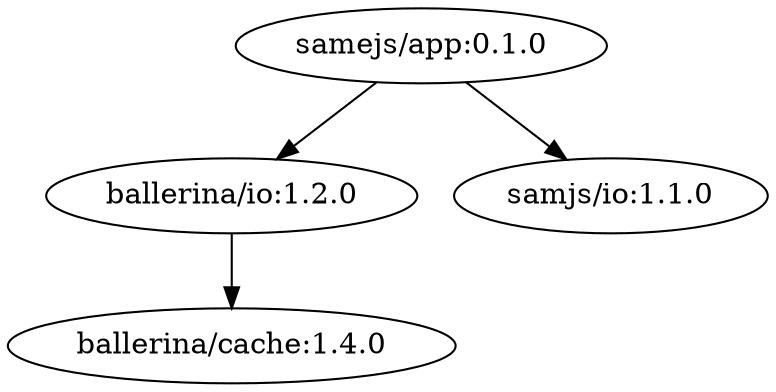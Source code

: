 digraph "example1" {
    "samejs/app:0.1.0" -> "ballerina/io:1.2.0"
    "ballerina/io:1.2.0" -> "ballerina/cache:1.4.0"
    "samejs/app:0.1.0" -> "samjs/io:1.1.0"
}
